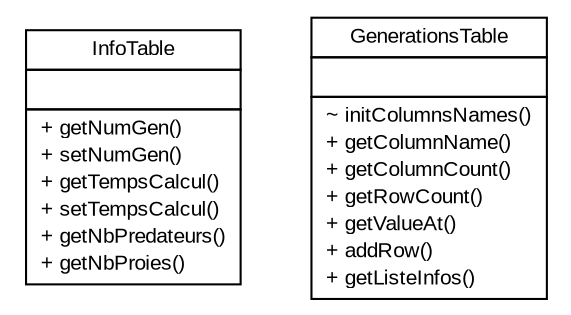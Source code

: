 #!/usr/local/bin/dot
#
# Class diagram 
# Generated by UMLGraph version 5.4 (http://www.umlgraph.org/)
#

digraph G {
	edge [fontname="arial",fontsize=10,labelfontname="arial",labelfontsize=10];
	node [fontname="arial",fontsize=10,shape=plaintext];
	nodesep=0.25;
	ranksep=0.5;
	// Modeles.InfoTable
	c29 [label=<<table title="Modeles.InfoTable" border="0" cellborder="1" cellspacing="0" cellpadding="2" port="p" href="./InfoTable.html">
		<tr><td><table border="0" cellspacing="0" cellpadding="1">
<tr><td align="center" balign="center"> InfoTable </td></tr>
		</table></td></tr>
		<tr><td><table border="0" cellspacing="0" cellpadding="1">
<tr><td align="left" balign="left">  </td></tr>
		</table></td></tr>
		<tr><td><table border="0" cellspacing="0" cellpadding="1">
<tr><td align="left" balign="left"> + getNumGen() </td></tr>
<tr><td align="left" balign="left"> + setNumGen() </td></tr>
<tr><td align="left" balign="left"> + getTempsCalcul() </td></tr>
<tr><td align="left" balign="left"> + setTempsCalcul() </td></tr>
<tr><td align="left" balign="left"> + getNbPredateurs() </td></tr>
<tr><td align="left" balign="left"> + getNbProies() </td></tr>
		</table></td></tr>
		</table>>, URL="./InfoTable.html", fontname="arial", fontcolor="black", fontsize=10.0];
	// Modeles.GenerationsTable
	c30 [label=<<table title="Modeles.GenerationsTable" border="0" cellborder="1" cellspacing="0" cellpadding="2" port="p" href="./GenerationsTable.html">
		<tr><td><table border="0" cellspacing="0" cellpadding="1">
<tr><td align="center" balign="center"> GenerationsTable </td></tr>
		</table></td></tr>
		<tr><td><table border="0" cellspacing="0" cellpadding="1">
<tr><td align="left" balign="left">  </td></tr>
		</table></td></tr>
		<tr><td><table border="0" cellspacing="0" cellpadding="1">
<tr><td align="left" balign="left"> ~ initColumnsNames() </td></tr>
<tr><td align="left" balign="left"> + getColumnName() </td></tr>
<tr><td align="left" balign="left"> + getColumnCount() </td></tr>
<tr><td align="left" balign="left"> + getRowCount() </td></tr>
<tr><td align="left" balign="left"> + getValueAt() </td></tr>
<tr><td align="left" balign="left"> + addRow() </td></tr>
<tr><td align="left" balign="left"> + getListeInfos() </td></tr>
		</table></td></tr>
		</table>>, URL="./GenerationsTable.html", fontname="arial", fontcolor="black", fontsize=10.0];
}

